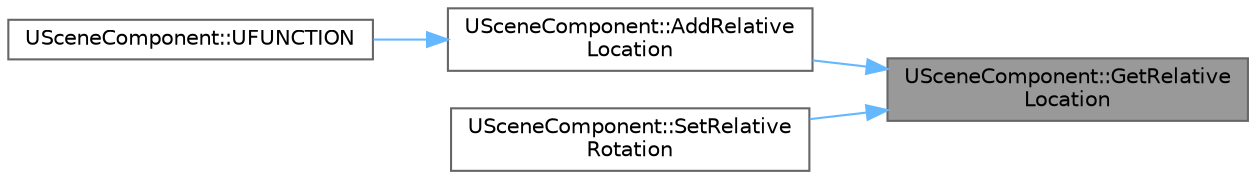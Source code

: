 digraph "USceneComponent::GetRelativeLocation"
{
 // INTERACTIVE_SVG=YES
 // LATEX_PDF_SIZE
  bgcolor="transparent";
  edge [fontname=Helvetica,fontsize=10,labelfontname=Helvetica,labelfontsize=10];
  node [fontname=Helvetica,fontsize=10,shape=box,height=0.2,width=0.4];
  rankdir="RL";
  Node1 [id="Node000001",label="USceneComponent::GetRelative\lLocation",height=0.2,width=0.4,color="gray40", fillcolor="grey60", style="filled", fontcolor="black",tooltip="Gets the literal value of RelativeLocation."];
  Node1 -> Node2 [id="edge1_Node000001_Node000002",dir="back",color="steelblue1",style="solid",tooltip=" "];
  Node2 [id="Node000002",label="USceneComponent::AddRelative\lLocation",height=0.2,width=0.4,color="grey40", fillcolor="white", style="filled",URL="$d7/dde/classUSceneComponent.html#a58e4c0a7ca586c782331736c4bb43970",tooltip=" "];
  Node2 -> Node3 [id="edge2_Node000002_Node000003",dir="back",color="steelblue1",style="solid",tooltip=" "];
  Node3 [id="Node000003",label="USceneComponent::UFUNCTION",height=0.2,width=0.4,color="grey40", fillcolor="white", style="filled",URL="$d7/dde/classUSceneComponent.html#a8dec1a0a0b3f0ebb217c1d4f84ecabef",tooltip="Adds a delta to the translation of the component relative to its parent."];
  Node1 -> Node4 [id="edge3_Node000001_Node000004",dir="back",color="steelblue1",style="solid",tooltip=" "];
  Node4 [id="Node000004",label="USceneComponent::SetRelative\lRotation",height=0.2,width=0.4,color="grey40", fillcolor="white", style="filled",URL="$d7/dde/classUSceneComponent.html#aa9e474efd691c928696101f92ab2abcf",tooltip=" "];
}
